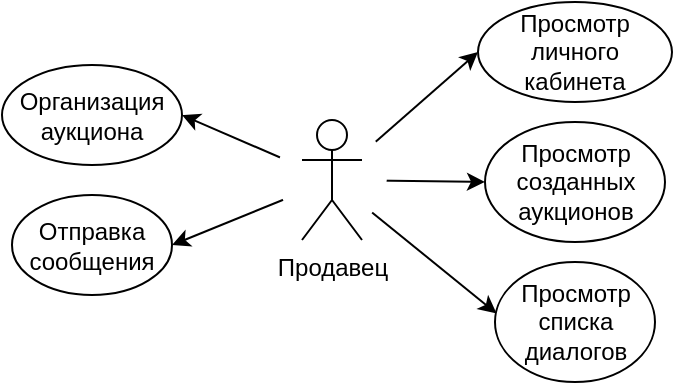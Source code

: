 <mxfile version="10.7.3" type="github"><diagram id="uLytcqmu1-12chQrHSd6" name="Page-1"><mxGraphModel dx="538" dy="477" grid="1" gridSize="10" guides="1" tooltips="1" connect="1" arrows="1" fold="1" page="1" pageScale="1" pageWidth="827" pageHeight="1169" math="0" shadow="0"><root><mxCell id="0"/><mxCell id="1" parent="0"/><mxCell id="_J4YiVTfT6ASyZe9uQ1L-21" value="" style="endArrow=classic;html=1;entryX=1;entryY=0.5;entryDx=0;entryDy=0;exitX=0.5;exitY=0.5;exitDx=0;exitDy=0;exitPerimeter=0;" edge="1" parent="1" source="_J4YiVTfT6ASyZe9uQ1L-36" target="_J4YiVTfT6ASyZe9uQ1L-32"><mxGeometry width="50" height="50" relative="1" as="geometry"><mxPoint x="290" y="390" as="sourcePoint"/><mxPoint x="340" y="340" as="targetPoint"/></mxGeometry></mxCell><mxCell id="_J4YiVTfT6ASyZe9uQ1L-24" value="" style="endArrow=classic;html=1;entryX=0;entryY=0.5;entryDx=0;entryDy=0;exitX=0.5;exitY=0.5;exitDx=0;exitDy=0;exitPerimeter=0;" edge="1" parent="1" source="_J4YiVTfT6ASyZe9uQ1L-36" target="_J4YiVTfT6ASyZe9uQ1L-29"><mxGeometry width="50" height="50" relative="1" as="geometry"><mxPoint x="340" y="410" as="sourcePoint"/><mxPoint x="390" y="360" as="targetPoint"/></mxGeometry></mxCell><mxCell id="_J4YiVTfT6ASyZe9uQ1L-25" value="" style="endArrow=classic;html=1;entryX=0;entryY=0.5;entryDx=0;entryDy=0;exitX=0.5;exitY=0.5;exitDx=0;exitDy=0;exitPerimeter=0;" edge="1" parent="1" source="_J4YiVTfT6ASyZe9uQ1L-36" target="_J4YiVTfT6ASyZe9uQ1L-30"><mxGeometry width="50" height="50" relative="1" as="geometry"><mxPoint x="340" y="450" as="sourcePoint"/><mxPoint x="390" y="400" as="targetPoint"/></mxGeometry></mxCell><mxCell id="_J4YiVTfT6ASyZe9uQ1L-26" value="" style="endArrow=classic;html=1;entryX=0.01;entryY=0.429;entryDx=0;entryDy=0;entryPerimeter=0;exitX=0.5;exitY=0.5;exitDx=0;exitDy=0;exitPerimeter=0;" edge="1" parent="1" source="_J4YiVTfT6ASyZe9uQ1L-36" target="_J4YiVTfT6ASyZe9uQ1L-31"><mxGeometry width="50" height="50" relative="1" as="geometry"><mxPoint x="330" y="430" as="sourcePoint"/><mxPoint x="380" y="380" as="targetPoint"/></mxGeometry></mxCell><mxCell id="_J4YiVTfT6ASyZe9uQ1L-27" value="" style="endArrow=classic;html=1;entryX=1;entryY=0.5;entryDx=0;entryDy=0;exitX=0.5;exitY=0.5;exitDx=0;exitDy=0;exitPerimeter=0;" edge="1" parent="1" source="_J4YiVTfT6ASyZe9uQ1L-36" target="_J4YiVTfT6ASyZe9uQ1L-35"><mxGeometry width="50" height="50" relative="1" as="geometry"><mxPoint x="440" y="430" as="sourcePoint"/><mxPoint x="490" y="380" as="targetPoint"/></mxGeometry></mxCell><mxCell id="_J4YiVTfT6ASyZe9uQ1L-28" value="" style="ellipse;whiteSpace=wrap;html=1;aspect=fixed;strokeColor=none;" vertex="1" parent="1"><mxGeometry x="307.5" y="225" width="55" height="55" as="geometry"/></mxCell><mxCell id="_J4YiVTfT6ASyZe9uQ1L-29" value="Просмотр личного кабинета" style="ellipse;whiteSpace=wrap;html=1;" vertex="1" parent="1"><mxGeometry x="408" y="166" width="97" height="50" as="geometry"/></mxCell><mxCell id="_J4YiVTfT6ASyZe9uQ1L-30" value="Просмотр созданных аукционов&lt;br&gt;" style="ellipse;whiteSpace=wrap;html=1;" vertex="1" parent="1"><mxGeometry x="411.5" y="226" width="90" height="60" as="geometry"/></mxCell><mxCell id="_J4YiVTfT6ASyZe9uQ1L-31" value="Просмотр списка диалогов" style="ellipse;whiteSpace=wrap;html=1;" vertex="1" parent="1"><mxGeometry x="416.5" y="296" width="80" height="60" as="geometry"/></mxCell><mxCell id="_J4YiVTfT6ASyZe9uQ1L-32" value="Организация аукциона" style="ellipse;whiteSpace=wrap;html=1;" vertex="1" parent="1"><mxGeometry x="170" y="197.5" width="90" height="50" as="geometry"/></mxCell><mxCell id="_J4YiVTfT6ASyZe9uQ1L-35" value="Отправка сообщения" style="ellipse;whiteSpace=wrap;html=1;" vertex="1" parent="1"><mxGeometry x="175" y="262.5" width="80" height="50" as="geometry"/></mxCell><mxCell id="_J4YiVTfT6ASyZe9uQ1L-36" value="Продавец" style="shape=umlActor;verticalLabelPosition=bottom;labelBackgroundColor=#ffffff;verticalAlign=top;html=1;outlineConnect=0;" vertex="1" parent="1"><mxGeometry x="320" y="225" width="30" height="60" as="geometry"/></mxCell></root></mxGraphModel></diagram></mxfile>